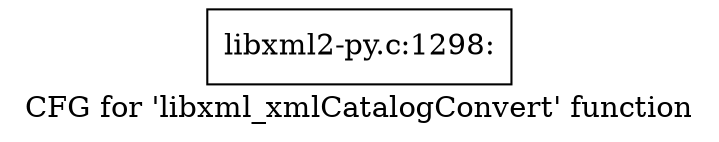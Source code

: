 digraph "CFG for 'libxml_xmlCatalogConvert' function" {
	label="CFG for 'libxml_xmlCatalogConvert' function";

	Node0x3cfa320 [shape=record,label="{libxml2-py.c:1298:}"];
}
